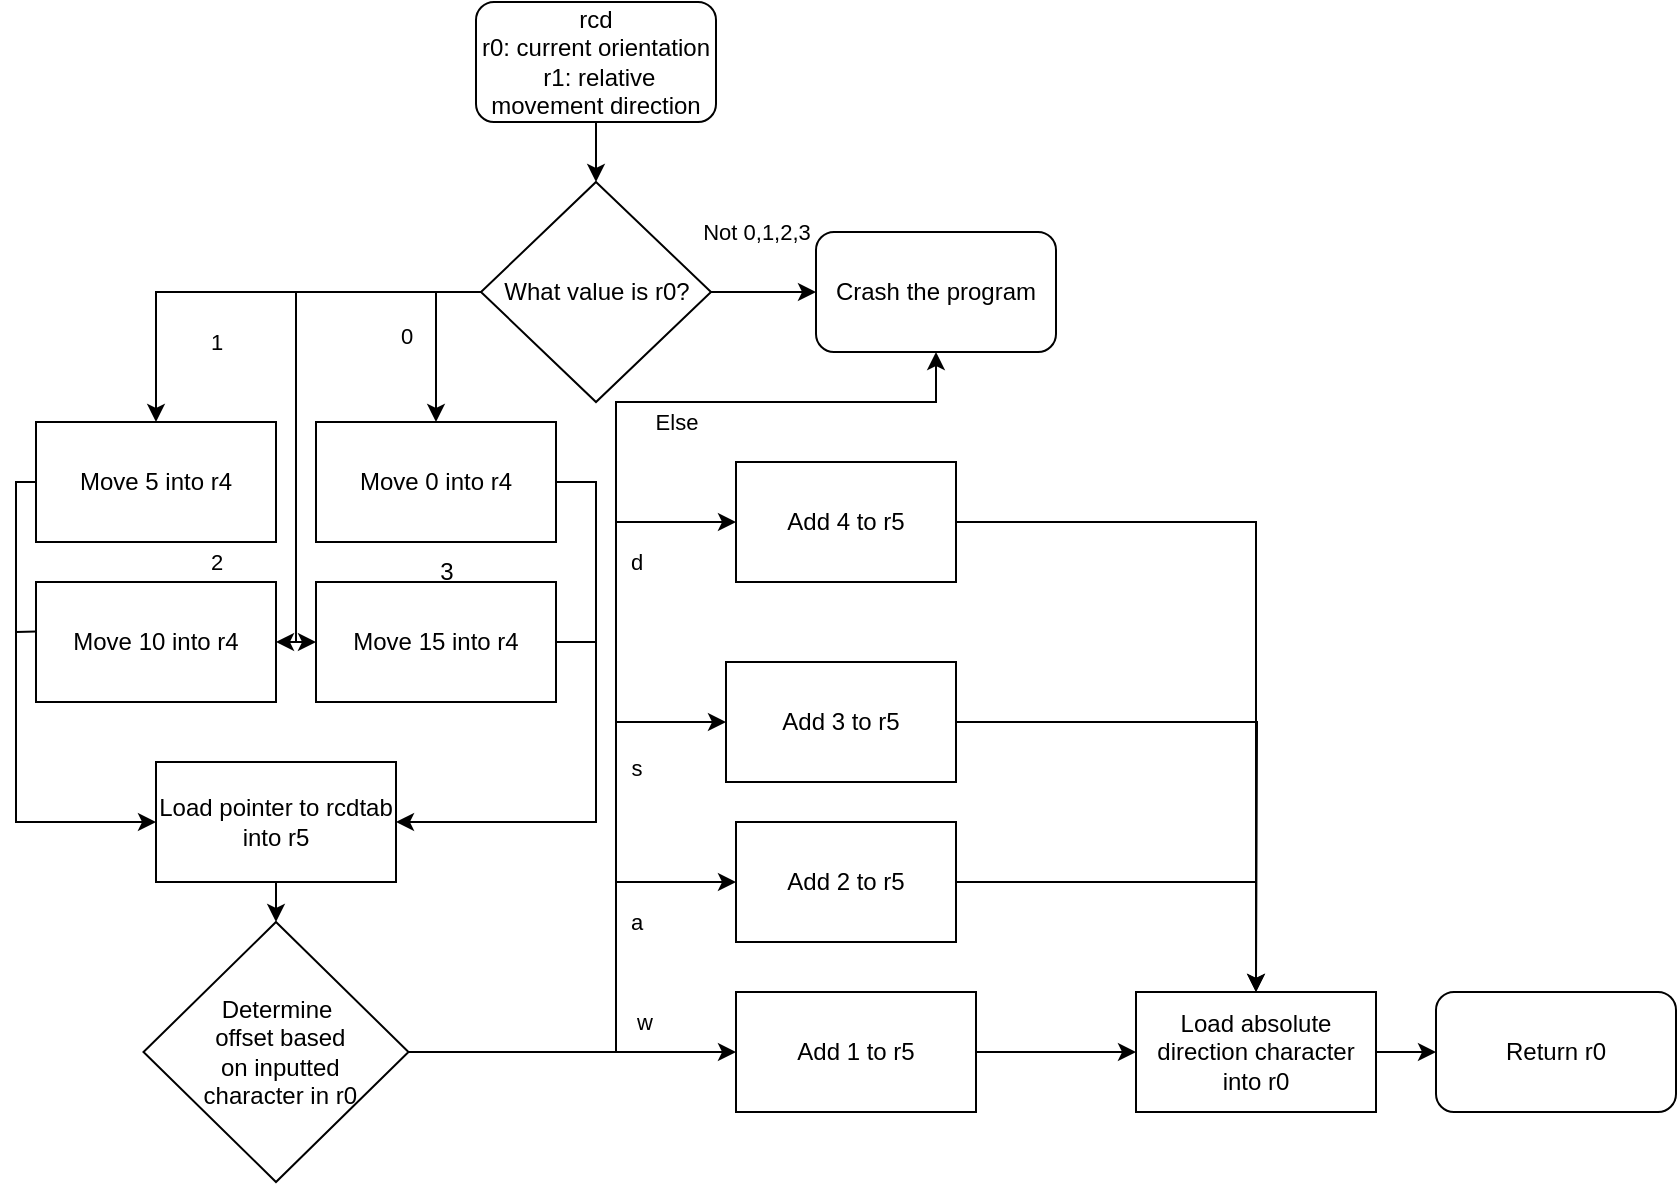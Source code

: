 <mxfile version="24.3.1" type="github">
  <diagram name="Page-1" id="1R23oaMPVLQUFAQNy4ek">
    <mxGraphModel dx="1192" dy="610" grid="1" gridSize="10" guides="1" tooltips="1" connect="1" arrows="1" fold="1" page="1" pageScale="1" pageWidth="850" pageHeight="1100" math="0" shadow="0">
      <root>
        <mxCell id="0" />
        <mxCell id="1" parent="0" />
        <mxCell id="OCQK-Y03W5-qOWd1TSCP-3" value="" style="edgeStyle=orthogonalEdgeStyle;rounded=0;orthogonalLoop=1;jettySize=auto;html=1;" edge="1" parent="1" source="OCQK-Y03W5-qOWd1TSCP-1" target="OCQK-Y03W5-qOWd1TSCP-2">
          <mxGeometry relative="1" as="geometry" />
        </mxCell>
        <mxCell id="OCQK-Y03W5-qOWd1TSCP-1" value="rcd&lt;br&gt;r0: current orientation&lt;br&gt;&amp;nbsp;r1: relative movement direction " style="rounded=1;whiteSpace=wrap;html=1;" vertex="1" parent="1">
          <mxGeometry x="240" y="30" width="120" height="60" as="geometry" />
        </mxCell>
        <mxCell id="OCQK-Y03W5-qOWd1TSCP-5" value="" style="edgeStyle=orthogonalEdgeStyle;rounded=0;orthogonalLoop=1;jettySize=auto;html=1;" edge="1" parent="1" source="OCQK-Y03W5-qOWd1TSCP-2" target="OCQK-Y03W5-qOWd1TSCP-4">
          <mxGeometry relative="1" as="geometry" />
        </mxCell>
        <mxCell id="OCQK-Y03W5-qOWd1TSCP-6" value="Not 0,1,2,3" style="edgeLabel;html=1;align=center;verticalAlign=middle;resizable=0;points=[];" vertex="1" connectable="0" parent="OCQK-Y03W5-qOWd1TSCP-5">
          <mxGeometry x="-0.529" y="2" relative="1" as="geometry">
            <mxPoint x="10" y="-28" as="offset" />
          </mxGeometry>
        </mxCell>
        <mxCell id="OCQK-Y03W5-qOWd1TSCP-8" value="0" style="edgeStyle=orthogonalEdgeStyle;rounded=0;orthogonalLoop=1;jettySize=auto;html=1;exitX=0;exitY=0.5;exitDx=0;exitDy=0;entryX=0.5;entryY=0;entryDx=0;entryDy=0;" edge="1" parent="1" source="OCQK-Y03W5-qOWd1TSCP-2" target="OCQK-Y03W5-qOWd1TSCP-7">
          <mxGeometry y="-15" relative="1" as="geometry">
            <mxPoint as="offset" />
          </mxGeometry>
        </mxCell>
        <mxCell id="OCQK-Y03W5-qOWd1TSCP-2" value="What value is r0?" style="rhombus;whiteSpace=wrap;html=1;" vertex="1" parent="1">
          <mxGeometry x="242.5" y="120" width="115" height="110" as="geometry" />
        </mxCell>
        <mxCell id="OCQK-Y03W5-qOWd1TSCP-38" value="Else" style="edgeStyle=orthogonalEdgeStyle;rounded=0;orthogonalLoop=1;jettySize=auto;html=1;exitX=0.5;exitY=1;exitDx=0;exitDy=0;entryX=0.5;entryY=1;entryDx=0;entryDy=0;" edge="1" parent="1" target="OCQK-Y03W5-qOWd1TSCP-4">
          <mxGeometry x="-0.216" y="-10" relative="1" as="geometry">
            <mxPoint x="310" y="300" as="sourcePoint" />
            <Array as="points">
              <mxPoint x="310" y="230" />
              <mxPoint x="470" y="230" />
            </Array>
            <mxPoint as="offset" />
          </mxGeometry>
        </mxCell>
        <mxCell id="OCQK-Y03W5-qOWd1TSCP-4" value="Crash the program" style="rounded=1;whiteSpace=wrap;html=1;" vertex="1" parent="1">
          <mxGeometry x="410" y="145" width="120" height="60" as="geometry" />
        </mxCell>
        <mxCell id="OCQK-Y03W5-qOWd1TSCP-22" style="edgeStyle=orthogonalEdgeStyle;rounded=0;orthogonalLoop=1;jettySize=auto;html=1;exitX=1;exitY=0.5;exitDx=0;exitDy=0;entryX=1;entryY=0.5;entryDx=0;entryDy=0;" edge="1" parent="1" source="OCQK-Y03W5-qOWd1TSCP-7" target="OCQK-Y03W5-qOWd1TSCP-19">
          <mxGeometry relative="1" as="geometry" />
        </mxCell>
        <mxCell id="OCQK-Y03W5-qOWd1TSCP-7" value="Move 0 into r4" style="rounded=0;whiteSpace=wrap;html=1;" vertex="1" parent="1">
          <mxGeometry x="160" y="240" width="120" height="60" as="geometry" />
        </mxCell>
        <mxCell id="OCQK-Y03W5-qOWd1TSCP-12" value="1" style="edgeStyle=orthogonalEdgeStyle;rounded=0;orthogonalLoop=1;jettySize=auto;html=1;exitX=0;exitY=0.5;exitDx=0;exitDy=0;entryX=0.5;entryY=0;entryDx=0;entryDy=0;" edge="1" parent="1" source="OCQK-Y03W5-qOWd1TSCP-2" target="OCQK-Y03W5-qOWd1TSCP-9">
          <mxGeometry x="0.165" y="25" relative="1" as="geometry">
            <mxPoint as="offset" />
          </mxGeometry>
        </mxCell>
        <mxCell id="OCQK-Y03W5-qOWd1TSCP-9" value="Move 5 into r4" style="rounded=0;whiteSpace=wrap;html=1;" vertex="1" parent="1">
          <mxGeometry x="20" y="240" width="120" height="60" as="geometry" />
        </mxCell>
        <mxCell id="OCQK-Y03W5-qOWd1TSCP-14" value="2" style="edgeStyle=orthogonalEdgeStyle;rounded=0;orthogonalLoop=1;jettySize=auto;html=1;exitX=0;exitY=0.5;exitDx=0;exitDy=0;entryX=1;entryY=0.5;entryDx=0;entryDy=0;" edge="1" parent="1" source="OCQK-Y03W5-qOWd1TSCP-2" target="OCQK-Y03W5-qOWd1TSCP-13">
          <mxGeometry x="0.64" y="-40" relative="1" as="geometry">
            <Array as="points">
              <mxPoint x="150" y="175" />
              <mxPoint x="150" y="350" />
            </Array>
            <mxPoint as="offset" />
          </mxGeometry>
        </mxCell>
        <mxCell id="OCQK-Y03W5-qOWd1TSCP-13" value="Move 10 into r4" style="rounded=0;whiteSpace=wrap;html=1;" vertex="1" parent="1">
          <mxGeometry x="20" y="320" width="120" height="60" as="geometry" />
        </mxCell>
        <mxCell id="OCQK-Y03W5-qOWd1TSCP-23" style="edgeStyle=orthogonalEdgeStyle;rounded=0;orthogonalLoop=1;jettySize=auto;html=1;exitX=1;exitY=0.5;exitDx=0;exitDy=0;endArrow=none;endFill=0;" edge="1" parent="1" source="OCQK-Y03W5-qOWd1TSCP-15">
          <mxGeometry relative="1" as="geometry">
            <mxPoint x="300.0" y="350.048" as="targetPoint" />
          </mxGeometry>
        </mxCell>
        <mxCell id="OCQK-Y03W5-qOWd1TSCP-15" value="Move 15 into r4" style="rounded=0;whiteSpace=wrap;html=1;" vertex="1" parent="1">
          <mxGeometry x="160" y="320" width="120" height="60" as="geometry" />
        </mxCell>
        <mxCell id="OCQK-Y03W5-qOWd1TSCP-16" value="" style="endArrow=classic;html=1;rounded=0;entryX=0;entryY=0.5;entryDx=0;entryDy=0;" edge="1" parent="1" target="OCQK-Y03W5-qOWd1TSCP-15">
          <mxGeometry width="50" height="50" relative="1" as="geometry">
            <mxPoint x="150" y="350" as="sourcePoint" />
            <mxPoint x="200" y="320" as="targetPoint" />
          </mxGeometry>
        </mxCell>
        <mxCell id="OCQK-Y03W5-qOWd1TSCP-18" value="3" style="text;html=1;align=center;verticalAlign=middle;resizable=0;points=[];autosize=1;strokeColor=none;fillColor=none;" vertex="1" parent="1">
          <mxGeometry x="210" y="300" width="30" height="30" as="geometry" />
        </mxCell>
        <mxCell id="OCQK-Y03W5-qOWd1TSCP-25" value="" style="edgeStyle=orthogonalEdgeStyle;rounded=0;orthogonalLoop=1;jettySize=auto;html=1;" edge="1" parent="1" source="OCQK-Y03W5-qOWd1TSCP-19">
          <mxGeometry relative="1" as="geometry">
            <mxPoint x="140" y="490" as="targetPoint" />
          </mxGeometry>
        </mxCell>
        <mxCell id="OCQK-Y03W5-qOWd1TSCP-19" value="Load pointer to rcdtab into r5 " style="rounded=0;whiteSpace=wrap;html=1;" vertex="1" parent="1">
          <mxGeometry x="80" y="410" width="120" height="60" as="geometry" />
        </mxCell>
        <mxCell id="OCQK-Y03W5-qOWd1TSCP-20" style="edgeStyle=orthogonalEdgeStyle;rounded=0;orthogonalLoop=1;jettySize=auto;html=1;exitX=0;exitY=0.5;exitDx=0;exitDy=0;entryX=0;entryY=0.5;entryDx=0;entryDy=0;" edge="1" parent="1" source="OCQK-Y03W5-qOWd1TSCP-9" target="OCQK-Y03W5-qOWd1TSCP-19">
          <mxGeometry relative="1" as="geometry">
            <mxPoint x="60" y="460" as="targetPoint" />
            <Array as="points">
              <mxPoint x="10" y="270" />
              <mxPoint x="10" y="440" />
            </Array>
          </mxGeometry>
        </mxCell>
        <mxCell id="OCQK-Y03W5-qOWd1TSCP-21" value="" style="endArrow=none;html=1;rounded=0;entryX=0.003;entryY=0.413;entryDx=0;entryDy=0;entryPerimeter=0;" edge="1" parent="1" target="OCQK-Y03W5-qOWd1TSCP-13">
          <mxGeometry width="50" height="50" relative="1" as="geometry">
            <mxPoint x="10" y="345" as="sourcePoint" />
            <mxPoint x="120" y="360" as="targetPoint" />
          </mxGeometry>
        </mxCell>
        <mxCell id="OCQK-Y03W5-qOWd1TSCP-30" value="w" style="edgeStyle=orthogonalEdgeStyle;rounded=0;orthogonalLoop=1;jettySize=auto;html=1;" edge="1" parent="1" source="OCQK-Y03W5-qOWd1TSCP-28" target="OCQK-Y03W5-qOWd1TSCP-29">
          <mxGeometry x="0.433" y="15" relative="1" as="geometry">
            <mxPoint as="offset" />
          </mxGeometry>
        </mxCell>
        <mxCell id="OCQK-Y03W5-qOWd1TSCP-28" value="&lt;div&gt;Determine&lt;/div&gt;&lt;div&gt;&amp;nbsp;offset based&lt;/div&gt;&lt;div&gt;&amp;nbsp;on inputted&lt;/div&gt;&lt;div&gt;&amp;nbsp;character in r0&lt;/div&gt;" style="rhombus;whiteSpace=wrap;html=1;" vertex="1" parent="1">
          <mxGeometry x="73.75" y="490" width="132.5" height="130" as="geometry" />
        </mxCell>
        <mxCell id="OCQK-Y03W5-qOWd1TSCP-43" value="" style="edgeStyle=orthogonalEdgeStyle;rounded=0;orthogonalLoop=1;jettySize=auto;html=1;" edge="1" parent="1" source="OCQK-Y03W5-qOWd1TSCP-29" target="OCQK-Y03W5-qOWd1TSCP-40">
          <mxGeometry relative="1" as="geometry" />
        </mxCell>
        <mxCell id="OCQK-Y03W5-qOWd1TSCP-29" value="Add 1 to r5" style="rounded=0;whiteSpace=wrap;html=1;" vertex="1" parent="1">
          <mxGeometry x="370" y="525" width="120" height="60" as="geometry" />
        </mxCell>
        <mxCell id="OCQK-Y03W5-qOWd1TSCP-32" value="a" style="edgeStyle=orthogonalEdgeStyle;rounded=0;orthogonalLoop=1;jettySize=auto;html=1;exitX=1;exitY=0.5;exitDx=0;exitDy=0;entryX=0;entryY=0.5;entryDx=0;entryDy=0;" edge="1" parent="1" source="OCQK-Y03W5-qOWd1TSCP-28" target="OCQK-Y03W5-qOWd1TSCP-31">
          <mxGeometry x="0.598" y="-20" relative="1" as="geometry">
            <Array as="points">
              <mxPoint x="310" y="555" />
              <mxPoint x="310" y="470" />
            </Array>
            <mxPoint as="offset" />
          </mxGeometry>
        </mxCell>
        <mxCell id="OCQK-Y03W5-qOWd1TSCP-44" style="edgeStyle=orthogonalEdgeStyle;rounded=0;orthogonalLoop=1;jettySize=auto;html=1;exitX=1;exitY=0.5;exitDx=0;exitDy=0;entryX=0.5;entryY=0;entryDx=0;entryDy=0;" edge="1" parent="1" source="OCQK-Y03W5-qOWd1TSCP-31" target="OCQK-Y03W5-qOWd1TSCP-40">
          <mxGeometry relative="1" as="geometry" />
        </mxCell>
        <mxCell id="OCQK-Y03W5-qOWd1TSCP-31" value="Add 2 to r5" style="rounded=0;whiteSpace=wrap;html=1;" vertex="1" parent="1">
          <mxGeometry x="370" y="440" width="110" height="60" as="geometry" />
        </mxCell>
        <mxCell id="OCQK-Y03W5-qOWd1TSCP-34" value="s" style="edgeStyle=orthogonalEdgeStyle;rounded=0;orthogonalLoop=1;jettySize=auto;html=1;exitX=0;exitY=0.5;exitDx=0;exitDy=0;entryX=0;entryY=0.5;entryDx=0;entryDy=0;" edge="1" parent="1" target="OCQK-Y03W5-qOWd1TSCP-33">
          <mxGeometry x="-0.067" y="-10" relative="1" as="geometry">
            <mxPoint x="310" y="480" as="sourcePoint" />
            <Array as="points">
              <mxPoint x="310" y="390" />
            </Array>
            <mxPoint as="offset" />
          </mxGeometry>
        </mxCell>
        <mxCell id="OCQK-Y03W5-qOWd1TSCP-42" style="edgeStyle=orthogonalEdgeStyle;rounded=0;orthogonalLoop=1;jettySize=auto;html=1;exitX=1;exitY=0.5;exitDx=0;exitDy=0;endArrow=none;endFill=0;" edge="1" parent="1" source="OCQK-Y03W5-qOWd1TSCP-33">
          <mxGeometry relative="1" as="geometry">
            <mxPoint x="630" y="520" as="targetPoint" />
          </mxGeometry>
        </mxCell>
        <mxCell id="OCQK-Y03W5-qOWd1TSCP-33" value="Add 3 to r5" style="rounded=0;whiteSpace=wrap;html=1;" vertex="1" parent="1">
          <mxGeometry x="365" y="360" width="115" height="60" as="geometry" />
        </mxCell>
        <mxCell id="OCQK-Y03W5-qOWd1TSCP-37" value="d" style="edgeStyle=orthogonalEdgeStyle;rounded=0;orthogonalLoop=1;jettySize=auto;html=1;exitX=0;exitY=0.5;exitDx=0;exitDy=0;entryX=0;entryY=0.5;entryDx=0;entryDy=0;" edge="1" parent="1" target="OCQK-Y03W5-qOWd1TSCP-36">
          <mxGeometry x="0.111" y="-10" relative="1" as="geometry">
            <mxPoint x="310" y="410" as="sourcePoint" />
            <Array as="points">
              <mxPoint x="310" y="290" />
            </Array>
            <mxPoint as="offset" />
          </mxGeometry>
        </mxCell>
        <mxCell id="OCQK-Y03W5-qOWd1TSCP-41" style="edgeStyle=orthogonalEdgeStyle;rounded=0;orthogonalLoop=1;jettySize=auto;html=1;exitX=1;exitY=0.5;exitDx=0;exitDy=0;entryX=0.5;entryY=0;entryDx=0;entryDy=0;" edge="1" parent="1" source="OCQK-Y03W5-qOWd1TSCP-36" target="OCQK-Y03W5-qOWd1TSCP-40">
          <mxGeometry relative="1" as="geometry" />
        </mxCell>
        <mxCell id="OCQK-Y03W5-qOWd1TSCP-36" value="Add 4 to r5" style="rounded=0;whiteSpace=wrap;html=1;" vertex="1" parent="1">
          <mxGeometry x="370" y="260" width="110" height="60" as="geometry" />
        </mxCell>
        <mxCell id="OCQK-Y03W5-qOWd1TSCP-46" value="" style="edgeStyle=orthogonalEdgeStyle;rounded=0;orthogonalLoop=1;jettySize=auto;html=1;" edge="1" parent="1" source="OCQK-Y03W5-qOWd1TSCP-40" target="OCQK-Y03W5-qOWd1TSCP-45">
          <mxGeometry relative="1" as="geometry" />
        </mxCell>
        <mxCell id="OCQK-Y03W5-qOWd1TSCP-40" value="Load absolute direction character into r0 " style="rounded=0;whiteSpace=wrap;html=1;" vertex="1" parent="1">
          <mxGeometry x="570" y="525" width="120" height="60" as="geometry" />
        </mxCell>
        <mxCell id="OCQK-Y03W5-qOWd1TSCP-45" value="Return r0" style="rounded=1;whiteSpace=wrap;html=1;" vertex="1" parent="1">
          <mxGeometry x="720" y="525" width="120" height="60" as="geometry" />
        </mxCell>
      </root>
    </mxGraphModel>
  </diagram>
</mxfile>
